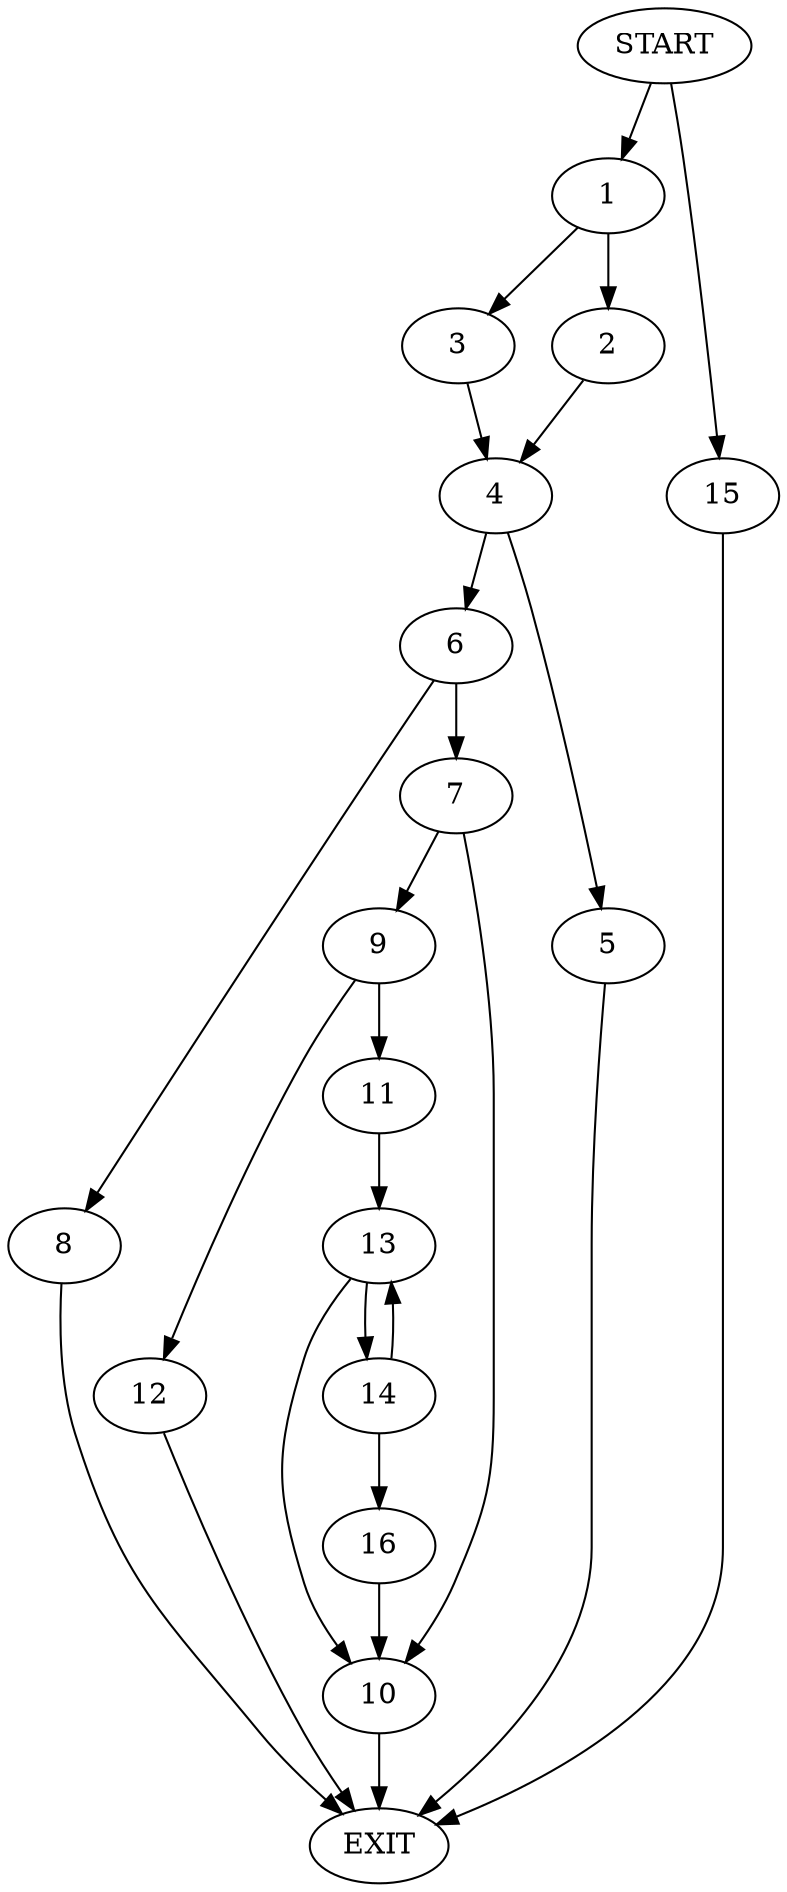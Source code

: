 digraph {
0 [label="START"]
17 [label="EXIT"]
0 -> 1
1 -> 2
1 -> 3
3 -> 4
2 -> 4
4 -> 5
4 -> 6
5 -> 17
6 -> 7
6 -> 8
8 -> 17
7 -> 9
7 -> 10
9 -> 11
9 -> 12
10 -> 17
12 -> 17
11 -> 13
13 -> 10
13 -> 14
0 -> 15
15 -> 17
14 -> 13
14 -> 16
16 -> 10
}

